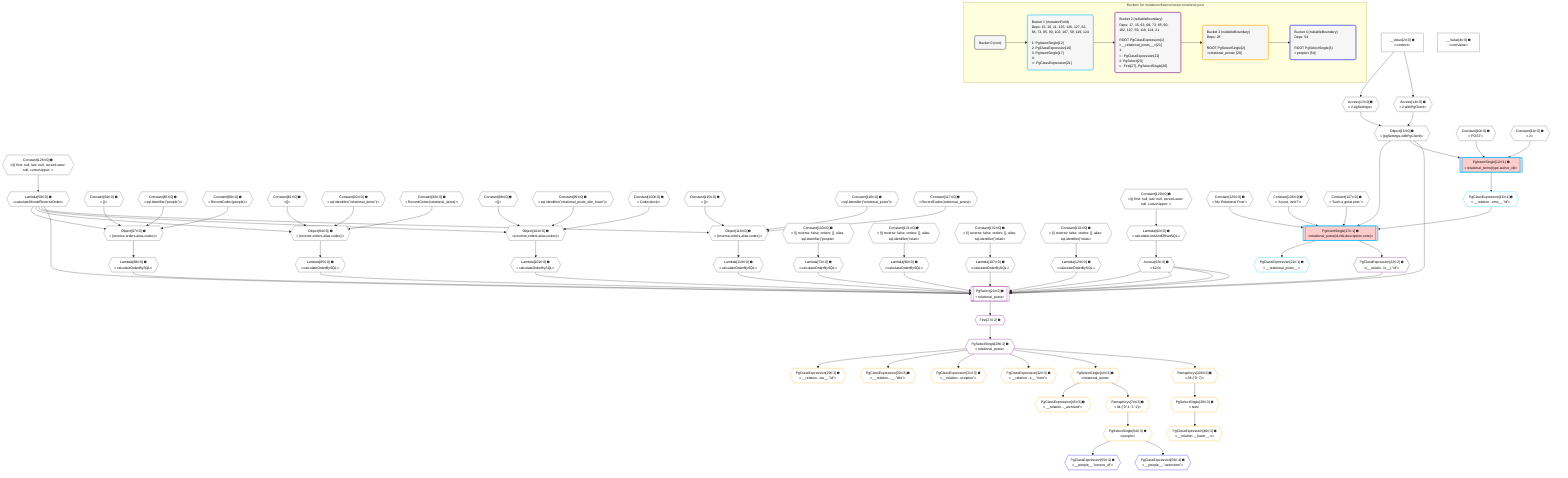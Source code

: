 %%{init: {'themeVariables': { 'fontSize': '12px'}}}%%
graph TD
    classDef path fill:#eee,stroke:#000,color:#000
    classDef plan fill:#fff,stroke-width:1px,color:#000
    classDef itemplan fill:#fff,stroke-width:2px,color:#000
    classDef unbatchedplan fill:#dff,stroke-width:1px,color:#000
    classDef sideeffectplan fill:#fcc,stroke-width:2px,color:#000
    classDef bucket fill:#f6f6f6,color:#000,stroke-width:2px,text-align:left


    %% plan dependencies
    Object67{{"Object[67∈0] ➊<br />ᐸ{reverse,orders,alias,codec}ᐳ"}}:::plan
    Lambda59{{"Lambda[59∈0] ➊<br />ᐸcalculateShouldReverseOrderᐳ"}}:::plan
    Constant64{{"Constant[64∈0] ➊<br />ᐸ[]ᐳ"}}:::plan
    Constant65{{"Constant[65∈0] ➊<br />ᐸsql.identifier(”people”)ᐳ"}}:::plan
    Constant66{{"Constant[66∈0] ➊<br />ᐸRecordCodec(people)ᐳ"}}:::plan
    Lambda59 & Constant64 & Constant65 & Constant66 --> Object67
    Object84{{"Object[84∈0] ➊<br />ᐸ{reverse,orders,alias,codec}ᐳ"}}:::plan
    Constant81{{"Constant[81∈0] ➊<br />ᐸ[]ᐳ"}}:::plan
    Constant82{{"Constant[82∈0] ➊<br />ᐸsql.identifier(”relational_items”)ᐳ"}}:::plan
    Constant83{{"Constant[83∈0] ➊<br />ᐸRecordCodec(relational_items)ᐳ"}}:::plan
    Lambda59 & Constant81 & Constant82 & Constant83 --> Object84
    Object101{{"Object[101∈0] ➊<br />ᐸ{reverse,orders,alias,codec}ᐳ"}}:::plan
    Constant98{{"Constant[98∈0] ➊<br />ᐸ[]ᐳ"}}:::plan
    Constant99{{"Constant[99∈0] ➊<br />ᐸsql.identifier(”relational_posts_title_lower”)ᐳ"}}:::plan
    Constant100{{"Constant[100∈0] ➊<br />ᐸCodec(text)ᐳ"}}:::plan
    Lambda59 & Constant98 & Constant99 & Constant100 --> Object101
    Object118{{"Object[118∈0] ➊<br />ᐸ{reverse,orders,alias,codec}ᐳ"}}:::plan
    Constant115{{"Constant[115∈0] ➊<br />ᐸ[]ᐳ"}}:::plan
    Constant116{{"Constant[116∈0] ➊<br />ᐸsql.identifier(”relational_posts”)ᐳ"}}:::plan
    Constant117{{"Constant[117∈0] ➊<br />ᐸRecordCodec(relational_posts)ᐳ"}}:::plan
    Lambda59 & Constant115 & Constant116 & Constant117 --> Object118
    Object15{{"Object[15∈0] ➊<br />ᐸ{pgSettings,withPgClient}ᐳ"}}:::plan
    Access13{{"Access[13∈0] ➊<br />ᐸ2.pgSettingsᐳ"}}:::plan
    Access14{{"Access[14∈0] ➊<br />ᐸ2.withPgClientᐳ"}}:::plan
    Access13 & Access14 --> Object15
    __Value2["__Value[2∈0] ➊<br />ᐸcontextᐳ"]:::plan
    __Value2 --> Access13
    __Value2 --> Access14
    Constant128{{"Constant[128∈0] ➊<br />ᐸ§{ first: null, last: null, cursorLower: null, cursorUpper: ᐳ"}}:::plan
    Constant128 --> Lambda59
    Lambda62{{"Lambda[62∈0] ➊<br />ᐸcalculateLimitAndOffsetSQLᐳ"}}:::plan
    Constant129{{"Constant[129∈0] ➊<br />ᐸ§{ first: null, last: null, cursorLower: null, cursorUpper: ᐳ"}}:::plan
    Constant129 --> Lambda62
    Access63{{"Access[63∈0] ➊<br />ᐸ62.0ᐳ"}}:::plan
    Lambda62 --> Access63
    Lambda68{{"Lambda[68∈0] ➊<br />ᐸcalculateOrderBySQLᐳ"}}:::plan
    Object67 --> Lambda68
    Lambda73{{"Lambda[73∈0] ➊<br />ᐸcalculateOrderBySQLᐳ"}}:::plan
    Constant130{{"Constant[130∈0] ➊<br />ᐸ§{ reverse: false, orders: [], alias: sql.identifier(”peopleᐳ"}}:::plan
    Constant130 --> Lambda73
    Lambda85{{"Lambda[85∈0] ➊<br />ᐸcalculateOrderBySQLᐳ"}}:::plan
    Object84 --> Lambda85
    Lambda90{{"Lambda[90∈0] ➊<br />ᐸcalculateOrderBySQLᐳ"}}:::plan
    Constant131{{"Constant[131∈0] ➊<br />ᐸ§{ reverse: false, orders: [], alias: sql.identifier(”relatiᐳ"}}:::plan
    Constant131 --> Lambda90
    Lambda102{{"Lambda[102∈0] ➊<br />ᐸcalculateOrderBySQLᐳ"}}:::plan
    Object101 --> Lambda102
    Lambda107{{"Lambda[107∈0] ➊<br />ᐸcalculateOrderBySQLᐳ"}}:::plan
    Constant132{{"Constant[132∈0] ➊<br />ᐸ§{ reverse: false, orders: [], alias: sql.identifier(”relatiᐳ"}}:::plan
    Constant132 --> Lambda107
    Lambda119{{"Lambda[119∈0] ➊<br />ᐸcalculateOrderBySQLᐳ"}}:::plan
    Object118 --> Lambda119
    Lambda124{{"Lambda[124∈0] ➊<br />ᐸcalculateOrderBySQLᐳ"}}:::plan
    Constant133{{"Constant[133∈0] ➊<br />ᐸ§{ reverse: false, orders: [], alias: sql.identifier(”relatiᐳ"}}:::plan
    Constant133 --> Lambda124
    __Value4["__Value[4∈0] ➊<br />ᐸrootValueᐳ"]:::plan
    Constant10{{"Constant[10∈0] ➊<br />ᐸ'POST'ᐳ"}}:::plan
    Constant11{{"Constant[11∈0] ➊<br />ᐸ2ᐳ"}}:::plan
    Constant125{{"Constant[125∈0] ➊<br />ᐸ'My Relational Post'ᐳ"}}:::plan
    Constant126{{"Constant[126∈0] ➊<br />ᐸ'A post, innit?'ᐳ"}}:::plan
    Constant127{{"Constant[127∈0] ➊<br />ᐸ'Such a great post.'ᐳ"}}:::plan
    PgInsertSingle17[["PgInsertSingle[17∈1] ➊<br />ᐸrelational_posts(id,title,description,note)ᐳ"]]:::sideeffectplan
    PgClassExpression16{{"PgClassExpression[16∈1] ➊<br />ᐸ__relation...ems__.”id”ᐳ"}}:::plan
    Object15 & PgClassExpression16 & Constant125 & Constant126 & Constant127 --> PgInsertSingle17
    PgInsertSingle12[["PgInsertSingle[12∈1] ➊<br />ᐸrelational_items(type,author_id)ᐳ"]]:::sideeffectplan
    Object15 & Constant10 & Constant11 --> PgInsertSingle12
    PgInsertSingle12 --> PgClassExpression16
    PgClassExpression21{{"PgClassExpression[21∈1] ➊<br />ᐸ__relational_posts__ᐳ"}}:::plan
    PgInsertSingle17 --> PgClassExpression21
    PgSelect23[["PgSelect[23∈2] ➊<br />ᐸrelational_postsᐳ"]]:::plan
    PgClassExpression22{{"PgClassExpression[22∈2] ➊<br />ᐸ(__relatio...ts__).”id”ᐳ"}}:::plan
    Object15 & PgClassExpression22 & Access63 & Lambda68 & Lambda73 & Access63 & Lambda85 & Lambda90 & Access63 & Lambda102 & Lambda107 & Lambda59 & Access63 & Lambda119 & Lambda124 --> PgSelect23
    PgInsertSingle17 --> PgClassExpression22
    First27{{"First[27∈2] ➊"}}:::plan
    PgSelect23 --> First27
    PgSelectSingle28{{"PgSelectSingle[28∈2] ➊<br />ᐸrelational_postsᐳ"}}:::plan
    First27 --> PgSelectSingle28
    PgClassExpression29{{"PgClassExpression[29∈3] ➊<br />ᐸ__relation...sts__.”id”ᐳ"}}:::plan
    PgSelectSingle28 --> PgClassExpression29
    PgClassExpression30{{"PgClassExpression[30∈3] ➊<br />ᐸ__relation...__.”title”ᐳ"}}:::plan
    PgSelectSingle28 --> PgClassExpression30
    PgClassExpression31{{"PgClassExpression[31∈3] ➊<br />ᐸ__relation...scription”ᐳ"}}:::plan
    PgSelectSingle28 --> PgClassExpression31
    PgClassExpression32{{"PgClassExpression[32∈3] ➊<br />ᐸ__relation...s__.”note”ᐳ"}}:::plan
    PgSelectSingle28 --> PgClassExpression32
    PgSelectSingle39{{"PgSelectSingle[39∈3] ➊<br />ᐸtextᐳ"}}:::plan
    RemapKeys108{{"RemapKeys[108∈3] ➊<br />ᐸ28:{”0”:7}ᐳ"}}:::plan
    RemapKeys108 --> PgSelectSingle39
    PgClassExpression40{{"PgClassExpression[40∈3] ➊<br />ᐸ__relation..._lower__.vᐳ"}}:::plan
    PgSelectSingle39 --> PgClassExpression40
    PgSelectSingle44{{"PgSelectSingle[44∈3] ➊<br />ᐸrelational_itemsᐳ"}}:::plan
    PgSelectSingle28 --> PgSelectSingle44
    PgClassExpression45{{"PgClassExpression[45∈3] ➊<br />ᐸ__relation..._archived”ᐳ"}}:::plan
    PgSelectSingle44 --> PgClassExpression45
    PgSelectSingle54{{"PgSelectSingle[54∈3] ➊<br />ᐸpeopleᐳ"}}:::plan
    RemapKeys74{{"RemapKeys[74∈3] ➊<br />ᐸ44:{”0”:1,”1”:2}ᐳ"}}:::plan
    RemapKeys74 --> PgSelectSingle54
    PgSelectSingle44 --> RemapKeys74
    PgSelectSingle28 --> RemapKeys108
    PgClassExpression55{{"PgClassExpression[55∈4] ➊<br />ᐸ__people__.”person_id”ᐳ"}}:::plan
    PgSelectSingle54 --> PgClassExpression55
    PgClassExpression56{{"PgClassExpression[56∈4] ➊<br />ᐸ__people__.”username”ᐳ"}}:::plan
    PgSelectSingle54 --> PgClassExpression56

    %% define steps

    subgraph "Buckets for mutations/basics/create-relational-post"
    Bucket0("Bucket 0 (root)"):::bucket
    classDef bucket0 stroke:#696969
    class Bucket0,__Value2,__Value4,Constant10,Constant11,Access13,Access14,Object15,Lambda59,Lambda62,Access63,Constant64,Constant65,Constant66,Object67,Lambda68,Lambda73,Constant81,Constant82,Constant83,Object84,Lambda85,Lambda90,Constant98,Constant99,Constant100,Object101,Lambda102,Lambda107,Constant115,Constant116,Constant117,Object118,Lambda119,Lambda124,Constant125,Constant126,Constant127,Constant128,Constant129,Constant130,Constant131,Constant132,Constant133 bucket0
    Bucket1("Bucket 1 (mutationField)<br />Deps: 15, 10, 11, 125, 126, 127, 63, 68, 73, 85, 90, 102, 107, 59, 119, 124<br /><br />1: PgInsertSingle[12]<br />2: PgClassExpression[16]<br />3: PgInsertSingle[17]<br />4: <br />ᐳ: PgClassExpression[21]"):::bucket
    classDef bucket1 stroke:#00bfff
    class Bucket1,PgInsertSingle12,PgClassExpression16,PgInsertSingle17,PgClassExpression21 bucket1
    Bucket2("Bucket 2 (nullableBoundary)<br />Deps: 17, 15, 63, 68, 73, 85, 90, 102, 107, 59, 119, 124, 21<br /><br />ROOT PgClassExpression{1}ᐸ__relational_posts__ᐳ[21]<br />1: <br />ᐳ: PgClassExpression[22]<br />2: PgSelect[23]<br />ᐳ: First[27], PgSelectSingle[28]"):::bucket
    classDef bucket2 stroke:#7f007f
    class Bucket2,PgClassExpression22,PgSelect23,First27,PgSelectSingle28 bucket2
    Bucket3("Bucket 3 (nullableBoundary)<br />Deps: 28<br /><br />ROOT PgSelectSingle{2}ᐸrelational_postsᐳ[28]"):::bucket
    classDef bucket3 stroke:#ffa500
    class Bucket3,PgClassExpression29,PgClassExpression30,PgClassExpression31,PgClassExpression32,PgSelectSingle39,PgClassExpression40,PgSelectSingle44,PgClassExpression45,PgSelectSingle54,RemapKeys74,RemapKeys108 bucket3
    Bucket4("Bucket 4 (nullableBoundary)<br />Deps: 54<br /><br />ROOT PgSelectSingle{3}ᐸpeopleᐳ[54]"):::bucket
    classDef bucket4 stroke:#0000ff
    class Bucket4,PgClassExpression55,PgClassExpression56 bucket4
    Bucket0 --> Bucket1
    Bucket1 --> Bucket2
    Bucket2 --> Bucket3
    Bucket3 --> Bucket4
    end
